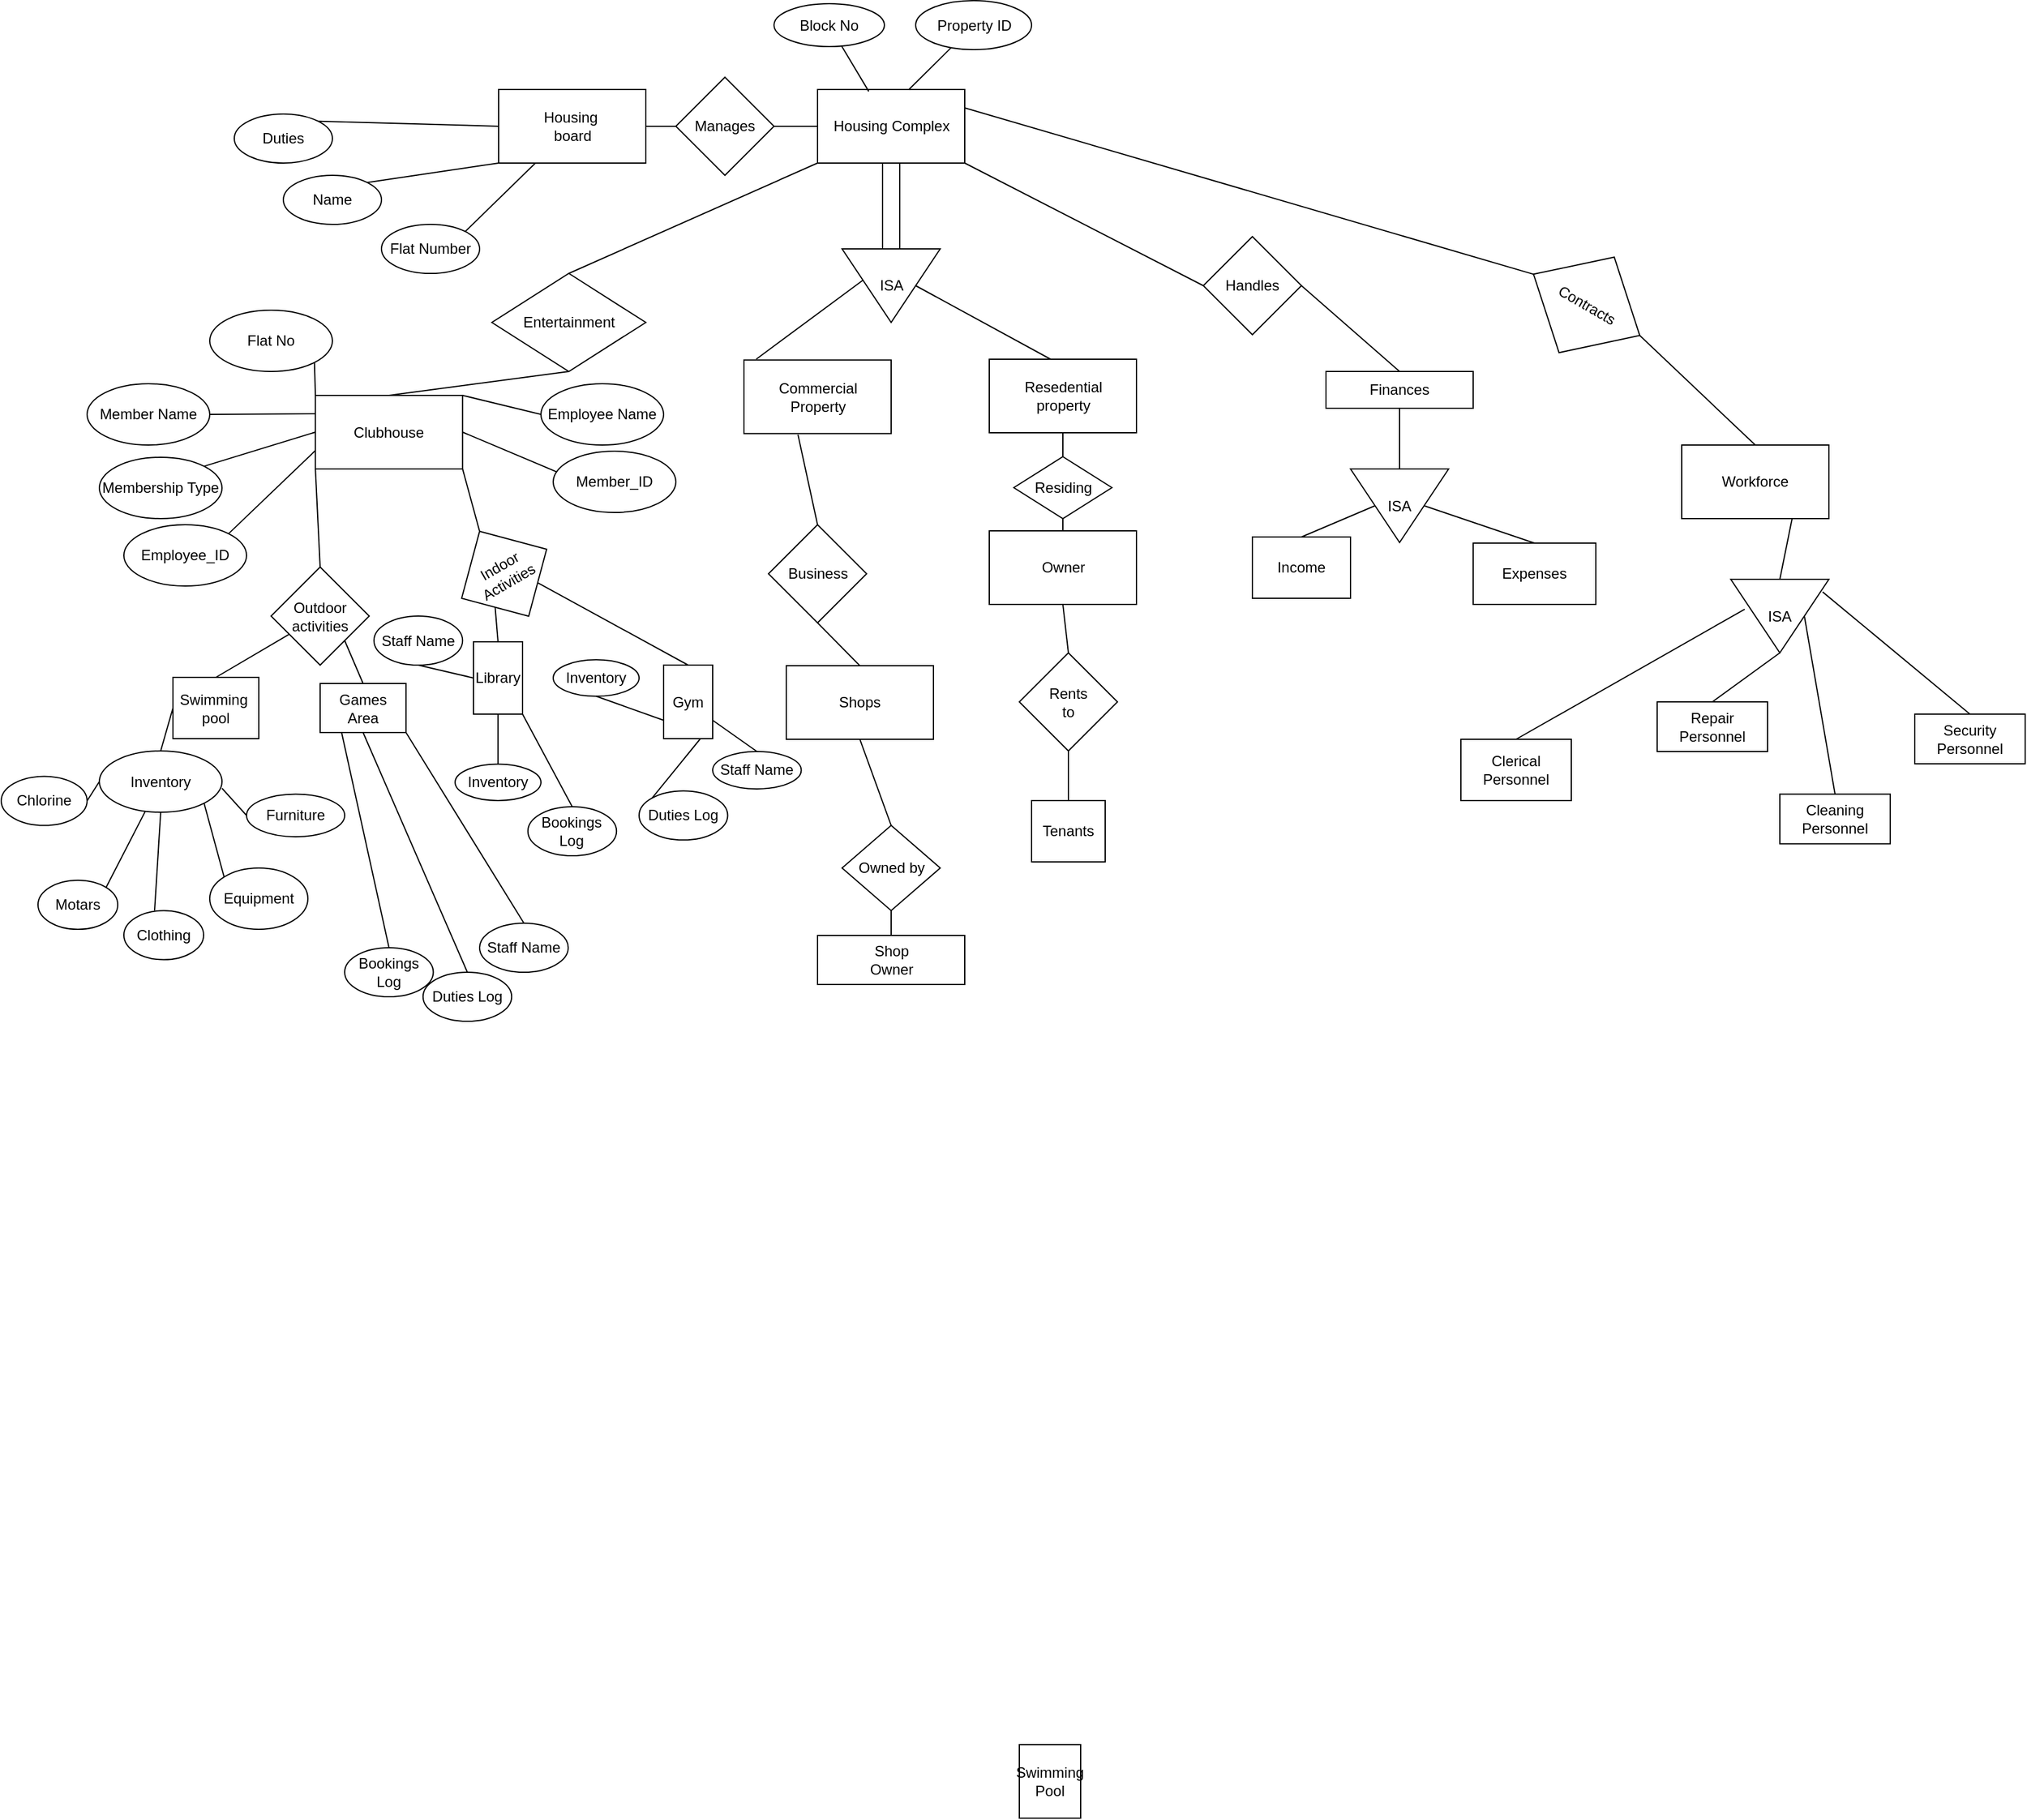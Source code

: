 <mxfile version="20.2.7" type="device"><diagram id="GrrqmvzbQlJo8eT6-Izo" name="Page-1"><mxGraphModel dx="1871" dy="3829" grid="1" gridSize="10" guides="1" tooltips="1" connect="1" arrows="1" fold="1" page="1" pageScale="1" pageWidth="850" pageHeight="1100" math="0" shadow="0"><root><mxCell id="0"/><mxCell id="1" parent="0"/><mxCell id="PuVZcGKVGXw3MjjZx_EF-1" value="Housing&amp;nbsp;&lt;br&gt;board" style="rounded=0;whiteSpace=wrap;html=1;" parent="1" vertex="1"><mxGeometry x="-424.5" y="-2340" width="120" height="60" as="geometry"/></mxCell><mxCell id="PuVZcGKVGXw3MjjZx_EF-11" value="Resedential&lt;br&gt;complex" style="rounded=0;whiteSpace=wrap;html=1;" parent="1" vertex="1"><mxGeometry x="-164.5" y="-2340" width="120" height="60" as="geometry"/></mxCell><mxCell id="PuVZcGKVGXw3MjjZx_EF-12" value="" style="shape=link;html=1;rounded=0;width=14;" parent="1" source="PuVZcGKVGXw3MjjZx_EF-11" edge="1"><mxGeometry width="100" relative="1" as="geometry"><mxPoint x="-154.5" y="-2250" as="sourcePoint"/><mxPoint x="-104.5" y="-2210" as="targetPoint"/><Array as="points"><mxPoint x="-104.5" y="-2250"/></Array></mxGeometry></mxCell><mxCell id="PuVZcGKVGXw3MjjZx_EF-16" value="" style="endArrow=none;html=1;rounded=0;" parent="1" edge="1"><mxGeometry width="50" height="50" relative="1" as="geometry"><mxPoint x="-214.5" y="-2120" as="sourcePoint"/><mxPoint x="-120" y="-2190" as="targetPoint"/></mxGeometry></mxCell><mxCell id="PuVZcGKVGXw3MjjZx_EF-17" value="" style="endArrow=none;html=1;rounded=0;entryX=0.5;entryY=0;entryDx=0;entryDy=0;" parent="1" target="bOsGLk8aY9KT2irfyi9h-83" edge="1"><mxGeometry width="50" height="50" relative="1" as="geometry"><mxPoint x="25.5" y="-2120" as="sourcePoint"/><mxPoint x="-79.5" y="-2180" as="targetPoint"/></mxGeometry></mxCell><mxCell id="PuVZcGKVGXw3MjjZx_EF-18" value="Commercial&lt;br&gt;Property" style="rounded=0;whiteSpace=wrap;html=1;" parent="1" vertex="1"><mxGeometry x="-224.5" y="-2119.33" width="120" height="60" as="geometry"/></mxCell><mxCell id="PuVZcGKVGXw3MjjZx_EF-19" value="Resedential&lt;br&gt;property" style="rounded=0;whiteSpace=wrap;html=1;" parent="1" vertex="1"><mxGeometry x="-24.5" y="-2120" width="120" height="60" as="geometry"/></mxCell><mxCell id="FrL_WrzNwJf5T7NDguSS-8" value="Housing Complex" style="rounded=0;whiteSpace=wrap;html=1;" parent="1" vertex="1"><mxGeometry x="-164.5" y="-2340" width="120" height="60" as="geometry"/></mxCell><mxCell id="FrL_WrzNwJf5T7NDguSS-9" value="" style="shape=link;html=1;rounded=0;width=14;" parent="1" source="FrL_WrzNwJf5T7NDguSS-8" target="bOsGLk8aY9KT2irfyi9h-83" edge="1"><mxGeometry width="100" relative="1" as="geometry"><mxPoint x="-154.5" y="-2250" as="sourcePoint"/><mxPoint x="-104.5" y="-2210" as="targetPoint"/><Array as="points"><mxPoint x="-104.5" y="-2250"/></Array></mxGeometry></mxCell><mxCell id="FrL_WrzNwJf5T7NDguSS-14" value="" style="endArrow=none;html=1;rounded=0;entryX=0;entryY=1;entryDx=0;entryDy=0;exitX=0.5;exitY=0;exitDx=0;exitDy=0;" parent="1" edge="1" target="FrL_WrzNwJf5T7NDguSS-8" source="FrL_WrzNwJf5T7NDguSS-17"><mxGeometry width="50" height="50" relative="1" as="geometry"><mxPoint x="-324.5" y="-2040.5" as="sourcePoint"/><mxPoint x="-274.5" y="-2060" as="targetPoint"/></mxGeometry></mxCell><mxCell id="FrL_WrzNwJf5T7NDguSS-15" value="" style="endArrow=none;html=1;rounded=0;exitX=0.5;exitY=0;exitDx=0;exitDy=0;entryX=0.367;entryY=1.015;entryDx=0;entryDy=0;entryPerimeter=0;" parent="1" edge="1" target="PuVZcGKVGXw3MjjZx_EF-18" source="FrL_WrzNwJf5T7NDguSS-18"><mxGeometry width="50" height="50" relative="1" as="geometry"><mxPoint x="-190" y="-2040" as="sourcePoint"/><mxPoint x="-154.5" y="-2060" as="targetPoint"/></mxGeometry></mxCell><mxCell id="FrL_WrzNwJf5T7NDguSS-17" value="Entertainment" style="rhombus;whiteSpace=wrap;html=1;" parent="1" vertex="1"><mxGeometry x="-430" y="-2190" width="125.5" height="80" as="geometry"/></mxCell><mxCell id="FrL_WrzNwJf5T7NDguSS-18" value="Business" style="rhombus;whiteSpace=wrap;html=1;" parent="1" vertex="1"><mxGeometry x="-204.5" y="-1985" width="80" height="80" as="geometry"/></mxCell><mxCell id="FrL_WrzNwJf5T7NDguSS-19" value="Clubhouse" style="whiteSpace=wrap;html=1;" parent="1" vertex="1"><mxGeometry x="-573.88" y="-2090.5" width="120" height="60" as="geometry"/></mxCell><mxCell id="FrL_WrzNwJf5T7NDguSS-20" value="Outdoor&lt;br&gt;activities" style="rhombus;whiteSpace=wrap;html=1;" parent="1" vertex="1"><mxGeometry x="-610" y="-1950.5" width="80" height="80" as="geometry"/></mxCell><mxCell id="FrL_WrzNwJf5T7NDguSS-21" value="Indoor&lt;br&gt;Activities" style="rhombus;whiteSpace=wrap;html=1;rotation=-30;" parent="1" vertex="1"><mxGeometry x="-460" y="-1985" width="80" height="80" as="geometry"/></mxCell><mxCell id="FrL_WrzNwJf5T7NDguSS-26" value="Shops" style="whiteSpace=wrap;html=1;" parent="1" vertex="1"><mxGeometry x="-190" y="-1870" width="120" height="60" as="geometry"/></mxCell><mxCell id="FrL_WrzNwJf5T7NDguSS-28" value="Manages" style="rhombus;whiteSpace=wrap;html=1;rounded=0;" parent="1" vertex="1"><mxGeometry x="-280" y="-2350" width="80" height="80" as="geometry"/></mxCell><mxCell id="FrL_WrzNwJf5T7NDguSS-31" value="" style="endArrow=none;html=1;rounded=0;entryX=0;entryY=1;entryDx=0;entryDy=0;exitX=0.5;exitY=0;exitDx=0;exitDy=0;" parent="1" target="FrL_WrzNwJf5T7NDguSS-19" edge="1" source="FrL_WrzNwJf5T7NDguSS-20"><mxGeometry width="50" height="50" relative="1" as="geometry"><mxPoint x="-414.5" y="-1850.5" as="sourcePoint"/><mxPoint x="-364.5" y="-1900.5" as="targetPoint"/></mxGeometry></mxCell><mxCell id="FrL_WrzNwJf5T7NDguSS-32" value="" style="endArrow=none;html=1;rounded=0;exitX=1;exitY=1;exitDx=0;exitDy=0;entryX=0.5;entryY=0;entryDx=0;entryDy=0;" parent="1" edge="1" target="FrL_WrzNwJf5T7NDguSS-21" source="FrL_WrzNwJf5T7NDguSS-19"><mxGeometry width="50" height="50" relative="1" as="geometry"><mxPoint x="-264.5" y="-1880.5" as="sourcePoint"/><mxPoint x="-244.5" y="-1860.5" as="targetPoint"/></mxGeometry></mxCell><mxCell id="FrL_WrzNwJf5T7NDguSS-33" value="" style="endArrow=none;html=1;rounded=0;entryX=0.5;entryY=1;entryDx=0;entryDy=0;exitX=0.5;exitY=0;exitDx=0;exitDy=0;" parent="1" target="FrL_WrzNwJf5T7NDguSS-17" edge="1" source="FrL_WrzNwJf5T7NDguSS-19"><mxGeometry width="50" height="50" relative="1" as="geometry"><mxPoint x="-324.5" y="-1940.5" as="sourcePoint"/><mxPoint x="-274.5" y="-1990.5" as="targetPoint"/></mxGeometry></mxCell><mxCell id="FrL_WrzNwJf5T7NDguSS-34" value="" style="endArrow=none;html=1;rounded=0;entryX=0.5;entryY=1;entryDx=0;entryDy=0;exitX=0.5;exitY=0;exitDx=0;exitDy=0;" parent="1" target="FrL_WrzNwJf5T7NDguSS-18" edge="1" source="FrL_WrzNwJf5T7NDguSS-26"><mxGeometry width="50" height="50" relative="1" as="geometry"><mxPoint x="-124.5" y="-1940.5" as="sourcePoint"/><mxPoint x="-74.5" y="-1960.5" as="targetPoint"/></mxGeometry></mxCell><mxCell id="FrL_WrzNwJf5T7NDguSS-35" value="Owned by" style="rhombus;whiteSpace=wrap;html=1;" parent="1" vertex="1"><mxGeometry x="-144.5" y="-1739.75" width="80" height="69.5" as="geometry"/></mxCell><mxCell id="FrL_WrzNwJf5T7NDguSS-37" value="Shop&lt;br&gt;Owner" style="whiteSpace=wrap;html=1;" parent="1" vertex="1"><mxGeometry x="-164.5" y="-1650" width="120" height="40" as="geometry"/></mxCell><mxCell id="FrL_WrzNwJf5T7NDguSS-40" value="" style="endArrow=none;html=1;rounded=0;exitX=1;exitY=0.5;exitDx=0;exitDy=0;entryX=0;entryY=0.5;entryDx=0;entryDy=0;" parent="1" source="PuVZcGKVGXw3MjjZx_EF-1" target="FrL_WrzNwJf5T7NDguSS-28" edge="1"><mxGeometry width="50" height="50" relative="1" as="geometry"><mxPoint x="-304.5" y="-2270" as="sourcePoint"/><mxPoint x="-254.5" y="-2320" as="targetPoint"/></mxGeometry></mxCell><mxCell id="FrL_WrzNwJf5T7NDguSS-41" value="" style="endArrow=none;html=1;rounded=0;entryX=0;entryY=0.5;entryDx=0;entryDy=0;exitX=1;exitY=0.5;exitDx=0;exitDy=0;" parent="1" target="FrL_WrzNwJf5T7NDguSS-8" edge="1" source="FrL_WrzNwJf5T7NDguSS-28"><mxGeometry width="50" height="50" relative="1" as="geometry"><mxPoint x="-184.5" y="-2310" as="sourcePoint"/><mxPoint x="-134.5" y="-2360" as="targetPoint"/></mxGeometry></mxCell><mxCell id="FrL_WrzNwJf5T7NDguSS-42" value="Swimming&lt;br&gt;Pool" style="whiteSpace=wrap;html=1;" parent="1" vertex="1"><mxGeometry y="-990" width="50" height="60" as="geometry"/></mxCell><mxCell id="FrL_WrzNwJf5T7NDguSS-45" value="Games&lt;br&gt;Area" style="whiteSpace=wrap;html=1;" parent="1" vertex="1"><mxGeometry x="-570" y="-1855.5" width="70" height="40" as="geometry"/></mxCell><mxCell id="FrL_WrzNwJf5T7NDguSS-48" value="" style="endArrow=none;html=1;rounded=0;entryX=0.5;entryY=0;entryDx=0;entryDy=0;exitX=1;exitY=1;exitDx=0;exitDy=0;" parent="1" edge="1" target="FrL_WrzNwJf5T7NDguSS-45" source="FrL_WrzNwJf5T7NDguSS-20"><mxGeometry width="50" height="50" relative="1" as="geometry"><mxPoint x="-364.5" y="-1820" as="sourcePoint"/><mxPoint x="-364.5" y="-1800" as="targetPoint"/></mxGeometry></mxCell><mxCell id="FrL_WrzNwJf5T7NDguSS-49" value="" style="endArrow=none;html=1;rounded=0;entryX=0;entryY=1;entryDx=0;entryDy=0;exitX=0.5;exitY=0;exitDx=0;exitDy=0;" parent="1" edge="1" target="FrL_WrzNwJf5T7NDguSS-21" source="FrL_WrzNwJf5T7NDguSS-53"><mxGeometry width="50" height="50" relative="1" as="geometry"><mxPoint x="-284.5" y="-1780" as="sourcePoint"/><mxPoint x="-284.5" y="-1820.5" as="targetPoint"/></mxGeometry></mxCell><mxCell id="FrL_WrzNwJf5T7NDguSS-52" value="" style="endArrow=none;html=1;rounded=0;exitX=0.5;exitY=0;exitDx=0;exitDy=0;entryX=1;entryY=1;entryDx=0;entryDy=0;" parent="1" edge="1" target="FrL_WrzNwJf5T7NDguSS-21" source="FrL_WrzNwJf5T7NDguSS-54"><mxGeometry width="50" height="50" relative="1" as="geometry"><mxPoint x="-204.5" y="-1780" as="sourcePoint"/><mxPoint x="-204.5" y="-1820.5" as="targetPoint"/></mxGeometry></mxCell><mxCell id="FrL_WrzNwJf5T7NDguSS-53" value="Library" style="rounded=0;whiteSpace=wrap;html=1;" parent="1" vertex="1"><mxGeometry x="-445" y="-1889.5" width="40" height="59" as="geometry"/></mxCell><mxCell id="FrL_WrzNwJf5T7NDguSS-54" value="Gym" style="rounded=0;whiteSpace=wrap;html=1;" parent="1" vertex="1"><mxGeometry x="-290" y="-1870.5" width="40" height="60" as="geometry"/></mxCell><mxCell id="FrL_WrzNwJf5T7NDguSS-57" value="" style="endArrow=none;html=1;rounded=0;" parent="1" target="FrL_WrzNwJf5T7NDguSS-59" edge="1"><mxGeometry width="50" height="50" relative="1" as="geometry"><mxPoint x="35.5" y="-2030" as="sourcePoint"/><mxPoint x="35.5" y="-2060" as="targetPoint"/></mxGeometry></mxCell><mxCell id="FrL_WrzNwJf5T7NDguSS-58" value="Owner" style="rounded=0;whiteSpace=wrap;html=1;" parent="1" vertex="1"><mxGeometry x="-24.5" y="-1980" width="120" height="60" as="geometry"/></mxCell><mxCell id="FrL_WrzNwJf5T7NDguSS-59" value="Residing" style="rhombus;whiteSpace=wrap;html=1;" parent="1" vertex="1"><mxGeometry x="-4.5" y="-2040.5" width="80" height="50.5" as="geometry"/></mxCell><mxCell id="FrL_WrzNwJf5T7NDguSS-60" value="" style="endArrow=none;html=1;rounded=0;exitX=0.5;exitY=0;exitDx=0;exitDy=0;" parent="1" source="FrL_WrzNwJf5T7NDguSS-59" edge="1"><mxGeometry width="50" height="50" relative="1" as="geometry"><mxPoint x="-14.5" y="-2010" as="sourcePoint"/><mxPoint x="35.5" y="-2060" as="targetPoint"/></mxGeometry></mxCell><mxCell id="FrL_WrzNwJf5T7NDguSS-61" value="" style="endArrow=none;html=1;rounded=0;exitX=0.5;exitY=0;exitDx=0;exitDy=0;" parent="1" source="FrL_WrzNwJf5T7NDguSS-58" edge="1"><mxGeometry width="50" height="50" relative="1" as="geometry"><mxPoint x="-14.5" y="-1940" as="sourcePoint"/><mxPoint x="35.5" y="-1990" as="targetPoint"/></mxGeometry></mxCell><mxCell id="FrL_WrzNwJf5T7NDguSS-62" value="" style="endArrow=none;html=1;rounded=0;entryX=0.5;entryY=0;entryDx=0;entryDy=0;exitX=0.5;exitY=1;exitDx=0;exitDy=0;" parent="1" edge="1" target="FrL_WrzNwJf5T7NDguSS-63" source="FrL_WrzNwJf5T7NDguSS-58"><mxGeometry width="50" height="50" relative="1" as="geometry"><mxPoint x="95.5" y="-1950" as="sourcePoint"/><mxPoint x="135.5" y="-1950" as="targetPoint"/></mxGeometry></mxCell><mxCell id="FrL_WrzNwJf5T7NDguSS-63" value="Rents&lt;br&gt;to" style="rhombus;whiteSpace=wrap;html=1;" parent="1" vertex="1"><mxGeometry y="-1880.5" width="80" height="80" as="geometry"/></mxCell><mxCell id="FrL_WrzNwJf5T7NDguSS-64" value="" style="endArrow=none;html=1;rounded=0;exitX=0.5;exitY=1;exitDx=0;exitDy=0;entryX=0.5;entryY=0;entryDx=0;entryDy=0;" parent="1" edge="1" target="FrL_WrzNwJf5T7NDguSS-65" source="FrL_WrzNwJf5T7NDguSS-63"><mxGeometry width="50" height="50" relative="1" as="geometry"><mxPoint x="215.5" y="-1950" as="sourcePoint"/><mxPoint x="215.5" y="-1910" as="targetPoint"/></mxGeometry></mxCell><mxCell id="FrL_WrzNwJf5T7NDguSS-65" value="Tenants" style="rounded=0;whiteSpace=wrap;html=1;" parent="1" vertex="1"><mxGeometry x="10" y="-1760" width="60" height="50" as="geometry"/></mxCell><mxCell id="FrL_WrzNwJf5T7NDguSS-67" value="Swimming&amp;nbsp;&lt;br&gt;pool" style="rounded=0;whiteSpace=wrap;html=1;rotation=0;" parent="1" vertex="1"><mxGeometry x="-690" y="-1860.5" width="70" height="50" as="geometry"/></mxCell><mxCell id="FrL_WrzNwJf5T7NDguSS-71" value="" style="endArrow=none;html=1;rounded=0;exitX=1;exitY=1;exitDx=0;exitDy=0;entryX=0;entryY=0.5;entryDx=0;entryDy=0;" parent="1" source="FrL_WrzNwJf5T7NDguSS-8" target="FrL_WrzNwJf5T7NDguSS-72" edge="1"><mxGeometry width="50" height="50" relative="1" as="geometry"><mxPoint x="-124.5" y="-2070" as="sourcePoint"/><mxPoint x="35.5" y="-2310" as="targetPoint"/></mxGeometry></mxCell><mxCell id="FrL_WrzNwJf5T7NDguSS-72" value="Handles" style="rhombus;whiteSpace=wrap;html=1;" parent="1" vertex="1"><mxGeometry x="150" y="-2220" width="80" height="80" as="geometry"/></mxCell><mxCell id="FrL_WrzNwJf5T7NDguSS-73" value="" style="endArrow=none;html=1;rounded=0;entryX=1;entryY=0.5;entryDx=0;entryDy=0;exitX=0.5;exitY=0;exitDx=0;exitDy=0;" parent="1" edge="1" target="FrL_WrzNwJf5T7NDguSS-72" source="FrL_WrzNwJf5T7NDguSS-74"><mxGeometry width="50" height="50" relative="1" as="geometry"><mxPoint x="365.5" y="-2230" as="sourcePoint"/><mxPoint x="365.5" y="-2270" as="targetPoint"/></mxGeometry></mxCell><mxCell id="FrL_WrzNwJf5T7NDguSS-74" value="Finances" style="rounded=0;whiteSpace=wrap;html=1;" parent="1" vertex="1"><mxGeometry x="250" y="-2110" width="120" height="30" as="geometry"/></mxCell><mxCell id="FrL_WrzNwJf5T7NDguSS-76" value="" style="endArrow=none;html=1;rounded=0;exitX=0.5;exitY=1;exitDx=0;exitDy=0;entryX=0;entryY=0.5;entryDx=0;entryDy=0;" parent="1" source="FrL_WrzNwJf5T7NDguSS-74" edge="1" target="FrL_WrzNwJf5T7NDguSS-77"><mxGeometry width="50" height="50" relative="1" as="geometry"><mxPoint x="-124.5" y="-2070" as="sourcePoint"/><mxPoint x="365.5" y="-2170" as="targetPoint"/></mxGeometry></mxCell><mxCell id="FrL_WrzNwJf5T7NDguSS-77" value="ISA" style="triangle;whiteSpace=wrap;html=1;direction=south;" parent="1" vertex="1"><mxGeometry x="270" y="-2030.5" width="80" height="60" as="geometry"/></mxCell><mxCell id="FrL_WrzNwJf5T7NDguSS-78" value="" style="endArrow=none;html=1;rounded=0;entryX=0.5;entryY=1;entryDx=0;entryDy=0;exitX=0.5;exitY=0;exitDx=0;exitDy=0;" parent="1" target="FrL_WrzNwJf5T7NDguSS-77" edge="1" source="bOsGLk8aY9KT2irfyi9h-8"><mxGeometry width="50" height="50" relative="1" as="geometry"><mxPoint x="170" y="-1940" as="sourcePoint"/><mxPoint x="-74.5" y="-2290" as="targetPoint"/></mxGeometry></mxCell><mxCell id="FrL_WrzNwJf5T7NDguSS-80" value="" style="endArrow=none;html=1;rounded=0;entryX=0.5;entryY=0;entryDx=0;entryDy=0;exitX=0.5;exitY=0;exitDx=0;exitDy=0;" parent="1" edge="1" target="FrL_WrzNwJf5T7NDguSS-77" source="bOsGLk8aY9KT2irfyi9h-10"><mxGeometry width="50" height="50" relative="1" as="geometry"><mxPoint x="390" y="-1960" as="sourcePoint"/><mxPoint x="400" y="-2140" as="targetPoint"/></mxGeometry></mxCell><mxCell id="bOsGLk8aY9KT2irfyi9h-2" value="" style="endArrow=none;html=1;rounded=0;exitX=0.5;exitY=0;exitDx=0;exitDy=0;" edge="1" parent="1" source="FrL_WrzNwJf5T7NDguSS-67" target="FrL_WrzNwJf5T7NDguSS-20"><mxGeometry width="50" height="50" relative="1" as="geometry"><mxPoint x="-270" y="-1890" as="sourcePoint"/><mxPoint x="-430" y="-1890" as="targetPoint"/></mxGeometry></mxCell><mxCell id="bOsGLk8aY9KT2irfyi9h-4" value="" style="endArrow=none;html=1;rounded=0;entryX=0.5;entryY=1;entryDx=0;entryDy=0;exitX=0.5;exitY=0;exitDx=0;exitDy=0;" edge="1" parent="1" source="FrL_WrzNwJf5T7NDguSS-37" target="FrL_WrzNwJf5T7NDguSS-35"><mxGeometry width="50" height="50" relative="1" as="geometry"><mxPoint x="-270" y="-1880" as="sourcePoint"/><mxPoint x="-220" y="-1930" as="targetPoint"/></mxGeometry></mxCell><mxCell id="bOsGLk8aY9KT2irfyi9h-8" value="Income" style="rounded=0;whiteSpace=wrap;html=1;" vertex="1" parent="1"><mxGeometry x="190" y="-1975" width="80" height="50" as="geometry"/></mxCell><mxCell id="bOsGLk8aY9KT2irfyi9h-10" value="Expenses" style="rounded=0;whiteSpace=wrap;html=1;" vertex="1" parent="1"><mxGeometry x="370" y="-1970" width="100" height="50" as="geometry"/></mxCell><mxCell id="bOsGLk8aY9KT2irfyi9h-11" value="Contracts" style="rhombus;whiteSpace=wrap;html=1;rotation=30;" vertex="1" parent="1"><mxGeometry x="412.5" y="-2209.33" width="100" height="90" as="geometry"/></mxCell><mxCell id="bOsGLk8aY9KT2irfyi9h-12" value="" style="endArrow=none;html=1;rounded=0;exitX=1;exitY=0.25;exitDx=0;exitDy=0;entryX=0;entryY=0.5;entryDx=0;entryDy=0;" edge="1" parent="1" source="FrL_WrzNwJf5T7NDguSS-8" target="bOsGLk8aY9KT2irfyi9h-11"><mxGeometry width="50" height="50" relative="1" as="geometry"><mxPoint x="240" y="-2110" as="sourcePoint"/><mxPoint x="290" y="-2160" as="targetPoint"/></mxGeometry></mxCell><mxCell id="bOsGLk8aY9KT2irfyi9h-13" value="Workforce" style="rounded=0;whiteSpace=wrap;html=1;" vertex="1" parent="1"><mxGeometry x="540" y="-2050" width="120" height="60" as="geometry"/></mxCell><mxCell id="bOsGLk8aY9KT2irfyi9h-14" value="" style="endArrow=none;html=1;rounded=0;entryX=1;entryY=0.5;entryDx=0;entryDy=0;exitX=0.5;exitY=0;exitDx=0;exitDy=0;" edge="1" parent="1" source="bOsGLk8aY9KT2irfyi9h-13" target="bOsGLk8aY9KT2irfyi9h-11"><mxGeometry width="50" height="50" relative="1" as="geometry"><mxPoint x="400" y="-1980" as="sourcePoint"/><mxPoint x="450" y="-2030" as="targetPoint"/></mxGeometry></mxCell><mxCell id="bOsGLk8aY9KT2irfyi9h-18" value="" style="endArrow=none;html=1;rounded=0;entryX=0.75;entryY=1;entryDx=0;entryDy=0;exitX=0;exitY=0.5;exitDx=0;exitDy=0;" edge="1" parent="1" source="bOsGLk8aY9KT2irfyi9h-23" target="bOsGLk8aY9KT2irfyi9h-13"><mxGeometry width="50" height="50" relative="1" as="geometry"><mxPoint x="634.75" y="-1945.5" as="sourcePoint"/><mxPoint x="690" y="-1970.5" as="targetPoint"/></mxGeometry></mxCell><mxCell id="bOsGLk8aY9KT2irfyi9h-19" value="Clerical Personnel" style="rounded=0;whiteSpace=wrap;html=1;" vertex="1" parent="1"><mxGeometry x="360" y="-1810" width="90" height="50" as="geometry"/></mxCell><mxCell id="bOsGLk8aY9KT2irfyi9h-20" value="" style="endArrow=none;html=1;rounded=0;entryX=0.407;entryY=0.858;entryDx=0;entryDy=0;exitX=0.5;exitY=0;exitDx=0;exitDy=0;entryPerimeter=0;" edge="1" parent="1" source="bOsGLk8aY9KT2irfyi9h-19" target="bOsGLk8aY9KT2irfyi9h-23"><mxGeometry width="50" height="50" relative="1" as="geometry"><mxPoint x="400" y="-1760" as="sourcePoint"/><mxPoint x="550" y="-1860.5" as="targetPoint"/></mxGeometry></mxCell><mxCell id="bOsGLk8aY9KT2irfyi9h-21" value="Repair Personnel" style="rounded=0;whiteSpace=wrap;html=1;" vertex="1" parent="1"><mxGeometry x="520" y="-1840.5" width="90" height="40.5" as="geometry"/></mxCell><mxCell id="bOsGLk8aY9KT2irfyi9h-23" value="ISA" style="triangle;whiteSpace=wrap;html=1;direction=south;" vertex="1" parent="1"><mxGeometry x="580" y="-1940.5" width="80" height="60" as="geometry"/></mxCell><mxCell id="bOsGLk8aY9KT2irfyi9h-24" value="" style="endArrow=none;html=1;rounded=0;exitX=0.5;exitY=0;exitDx=0;exitDy=0;entryX=1;entryY=0.5;entryDx=0;entryDy=0;" edge="1" parent="1" source="bOsGLk8aY9KT2irfyi9h-21" target="bOsGLk8aY9KT2irfyi9h-23"><mxGeometry width="50" height="50" relative="1" as="geometry"><mxPoint x="400" y="-1780" as="sourcePoint"/><mxPoint x="450" y="-1830" as="targetPoint"/></mxGeometry></mxCell><mxCell id="bOsGLk8aY9KT2irfyi9h-25" value="Cleaning Personnel" style="rounded=0;whiteSpace=wrap;html=1;" vertex="1" parent="1"><mxGeometry x="620" y="-1765.25" width="90" height="40.5" as="geometry"/></mxCell><mxCell id="bOsGLk8aY9KT2irfyi9h-26" value="" style="endArrow=none;html=1;rounded=0;exitX=0.5;exitY=0;exitDx=0;exitDy=0;entryX=0.5;entryY=0;entryDx=0;entryDy=0;" edge="1" source="bOsGLk8aY9KT2irfyi9h-25" parent="1" target="bOsGLk8aY9KT2irfyi9h-23"><mxGeometry width="50" height="50" relative="1" as="geometry"><mxPoint x="510" y="-1730" as="sourcePoint"/><mxPoint x="730" y="-1830.5" as="targetPoint"/></mxGeometry></mxCell><mxCell id="bOsGLk8aY9KT2irfyi9h-27" value="" style="endArrow=none;html=1;rounded=0;entryX=0.172;entryY=0.064;entryDx=0;entryDy=0;entryPerimeter=0;exitX=0.5;exitY=0;exitDx=0;exitDy=0;" edge="1" parent="1" source="bOsGLk8aY9KT2irfyi9h-28" target="bOsGLk8aY9KT2irfyi9h-23"><mxGeometry width="50" height="50" relative="1" as="geometry"><mxPoint x="740" y="-1830" as="sourcePoint"/><mxPoint x="450" y="-1830" as="targetPoint"/></mxGeometry></mxCell><mxCell id="bOsGLk8aY9KT2irfyi9h-28" value="Security Personnel" style="rounded=0;whiteSpace=wrap;html=1;" vertex="1" parent="1"><mxGeometry x="730" y="-1830.5" width="90" height="40.5" as="geometry"/></mxCell><mxCell id="bOsGLk8aY9KT2irfyi9h-29" value="Property ID" style="ellipse;whiteSpace=wrap;html=1;" vertex="1" parent="1"><mxGeometry x="-84.5" y="-2412.5" width="94.5" height="40" as="geometry"/></mxCell><mxCell id="bOsGLk8aY9KT2irfyi9h-30" value="Block No" style="ellipse;whiteSpace=wrap;html=1;" vertex="1" parent="1"><mxGeometry x="-200" y="-2410" width="90" height="35" as="geometry"/></mxCell><mxCell id="bOsGLk8aY9KT2irfyi9h-32" value="Member_ID" style="ellipse;whiteSpace=wrap;html=1;" vertex="1" parent="1"><mxGeometry x="-380" y="-2045" width="100" height="50" as="geometry"/></mxCell><mxCell id="bOsGLk8aY9KT2irfyi9h-33" value="Name" style="ellipse;whiteSpace=wrap;html=1;" vertex="1" parent="1"><mxGeometry x="-600" y="-2270" width="80" height="40" as="geometry"/></mxCell><mxCell id="bOsGLk8aY9KT2irfyi9h-37" value="" style="endArrow=none;html=1;rounded=0;exitX=0.348;exitY=0.026;exitDx=0;exitDy=0;exitPerimeter=0;" edge="1" parent="1" source="FrL_WrzNwJf5T7NDguSS-8" target="bOsGLk8aY9KT2irfyi9h-30"><mxGeometry width="50" height="50" relative="1" as="geometry"><mxPoint x="-126.69" y="-2394.291" as="sourcePoint"/><mxPoint x="-140" y="-2290" as="targetPoint"/></mxGeometry></mxCell><mxCell id="bOsGLk8aY9KT2irfyi9h-39" value="" style="endArrow=none;html=1;rounded=0;" edge="1" parent="1" target="bOsGLk8aY9KT2irfyi9h-29"><mxGeometry width="50" height="50" relative="1" as="geometry"><mxPoint x="-90" y="-2340" as="sourcePoint"/><mxPoint x="-140" y="-2290" as="targetPoint"/></mxGeometry></mxCell><mxCell id="bOsGLk8aY9KT2irfyi9h-40" value="" style="endArrow=none;html=1;rounded=0;exitX=1;exitY=0;exitDx=0;exitDy=0;entryX=0;entryY=1;entryDx=0;entryDy=0;" edge="1" parent="1" source="bOsGLk8aY9KT2irfyi9h-33" target="PuVZcGKVGXw3MjjZx_EF-1"><mxGeometry width="50" height="50" relative="1" as="geometry"><mxPoint x="-420" y="-2250" as="sourcePoint"/><mxPoint x="-370" y="-2300" as="targetPoint"/></mxGeometry></mxCell><mxCell id="bOsGLk8aY9KT2irfyi9h-41" value="" style="endArrow=none;html=1;rounded=0;exitX=1;exitY=0;exitDx=0;exitDy=0;entryX=0.25;entryY=1;entryDx=0;entryDy=0;" edge="1" source="bOsGLk8aY9KT2irfyi9h-42" parent="1" target="PuVZcGKVGXw3MjjZx_EF-1"><mxGeometry width="50" height="50" relative="1" as="geometry"><mxPoint x="-410" y="-2240" as="sourcePoint"/><mxPoint x="-384.5" y="-2270" as="targetPoint"/></mxGeometry></mxCell><mxCell id="bOsGLk8aY9KT2irfyi9h-42" value="Flat Number" style="ellipse;whiteSpace=wrap;html=1;" vertex="1" parent="1"><mxGeometry x="-520" y="-2230" width="80" height="40" as="geometry"/></mxCell><mxCell id="bOsGLk8aY9KT2irfyi9h-43" value="" style="endArrow=none;html=1;rounded=0;exitX=1;exitY=0;exitDx=0;exitDy=0;entryX=0;entryY=0.5;entryDx=0;entryDy=0;" edge="1" source="bOsGLk8aY9KT2irfyi9h-44" parent="1" target="PuVZcGKVGXw3MjjZx_EF-1"><mxGeometry width="50" height="50" relative="1" as="geometry"><mxPoint x="-482.75" y="-2310" as="sourcePoint"/><mxPoint x="-430" y="-2320" as="targetPoint"/></mxGeometry></mxCell><mxCell id="bOsGLk8aY9KT2irfyi9h-44" value="Duties" style="ellipse;whiteSpace=wrap;html=1;" vertex="1" parent="1"><mxGeometry x="-640" y="-2320" width="80" height="40" as="geometry"/></mxCell><mxCell id="bOsGLk8aY9KT2irfyi9h-45" value="Flat No" style="ellipse;whiteSpace=wrap;html=1;" vertex="1" parent="1"><mxGeometry x="-660" y="-2160" width="100" height="50" as="geometry"/></mxCell><mxCell id="bOsGLk8aY9KT2irfyi9h-46" value="Employee Name" style="ellipse;whiteSpace=wrap;html=1;" vertex="1" parent="1"><mxGeometry x="-390" y="-2100" width="100" height="50" as="geometry"/></mxCell><mxCell id="bOsGLk8aY9KT2irfyi9h-47" value="Member Name" style="ellipse;whiteSpace=wrap;html=1;" vertex="1" parent="1"><mxGeometry x="-760" y="-2100" width="100" height="50" as="geometry"/></mxCell><mxCell id="bOsGLk8aY9KT2irfyi9h-48" value="Membership Type" style="ellipse;whiteSpace=wrap;html=1;" vertex="1" parent="1"><mxGeometry x="-750" y="-2040" width="100" height="50" as="geometry"/></mxCell><mxCell id="bOsGLk8aY9KT2irfyi9h-49" value="Employee_ID" style="ellipse;whiteSpace=wrap;html=1;" vertex="1" parent="1"><mxGeometry x="-730" y="-1985" width="100" height="50" as="geometry"/></mxCell><mxCell id="bOsGLk8aY9KT2irfyi9h-50" value="" style="endArrow=none;html=1;rounded=0;entryX=0;entryY=0.5;entryDx=0;entryDy=0;exitX=1;exitY=0;exitDx=0;exitDy=0;" edge="1" parent="1" source="bOsGLk8aY9KT2irfyi9h-48" target="FrL_WrzNwJf5T7NDguSS-19"><mxGeometry width="50" height="50" relative="1" as="geometry"><mxPoint x="-700" y="-2030" as="sourcePoint"/><mxPoint x="-650" y="-2080" as="targetPoint"/></mxGeometry></mxCell><mxCell id="bOsGLk8aY9KT2irfyi9h-51" value="" style="endArrow=none;html=1;rounded=0;entryX=0;entryY=0.25;entryDx=0;entryDy=0;exitX=1;exitY=0.5;exitDx=0;exitDy=0;" edge="1" parent="1" source="bOsGLk8aY9KT2irfyi9h-47" target="FrL_WrzNwJf5T7NDguSS-19"><mxGeometry width="50" height="50" relative="1" as="geometry"><mxPoint x="-654.645" y="-2022.678" as="sourcePoint"/><mxPoint x="-500" y="-2040" as="targetPoint"/></mxGeometry></mxCell><mxCell id="bOsGLk8aY9KT2irfyi9h-52" value="" style="endArrow=none;html=1;rounded=0;entryX=0;entryY=0.75;entryDx=0;entryDy=0;exitX=1;exitY=0;exitDx=0;exitDy=0;" edge="1" parent="1" source="bOsGLk8aY9KT2irfyi9h-49" target="FrL_WrzNwJf5T7NDguSS-19"><mxGeometry width="50" height="50" relative="1" as="geometry"><mxPoint x="-644.645" y="-2012.678" as="sourcePoint"/><mxPoint x="-490" y="-2030.0" as="targetPoint"/></mxGeometry></mxCell><mxCell id="bOsGLk8aY9KT2irfyi9h-53" value="" style="endArrow=none;html=1;rounded=0;entryX=0;entryY=0;entryDx=0;entryDy=0;exitX=1;exitY=1;exitDx=0;exitDy=0;" edge="1" parent="1" source="bOsGLk8aY9KT2irfyi9h-45" target="FrL_WrzNwJf5T7NDguSS-19"><mxGeometry width="50" height="50" relative="1" as="geometry"><mxPoint x="-634.645" y="-2002.678" as="sourcePoint"/><mxPoint x="-480" y="-2020" as="targetPoint"/></mxGeometry></mxCell><mxCell id="bOsGLk8aY9KT2irfyi9h-55" value="" style="endArrow=none;html=1;rounded=0;entryX=0;entryY=0.5;entryDx=0;entryDy=0;exitX=1;exitY=0;exitDx=0;exitDy=0;" edge="1" parent="1" source="FrL_WrzNwJf5T7NDguSS-19" target="bOsGLk8aY9KT2irfyi9h-46"><mxGeometry width="50" height="50" relative="1" as="geometry"><mxPoint x="-560" y="-2020" as="sourcePoint"/><mxPoint x="-510" y="-2070" as="targetPoint"/></mxGeometry></mxCell><mxCell id="bOsGLk8aY9KT2irfyi9h-56" value="" style="endArrow=none;html=1;rounded=0;entryX=0.029;entryY=0.338;entryDx=0;entryDy=0;entryPerimeter=0;exitX=1;exitY=0.5;exitDx=0;exitDy=0;" edge="1" parent="1" source="FrL_WrzNwJf5T7NDguSS-19" target="bOsGLk8aY9KT2irfyi9h-32"><mxGeometry width="50" height="50" relative="1" as="geometry"><mxPoint x="-560" y="-2020" as="sourcePoint"/><mxPoint x="-510" y="-2070" as="targetPoint"/></mxGeometry></mxCell><mxCell id="bOsGLk8aY9KT2irfyi9h-57" value="Equipment" style="ellipse;whiteSpace=wrap;html=1;" vertex="1" parent="1"><mxGeometry x="-660" y="-1705" width="80" height="50" as="geometry"/></mxCell><mxCell id="bOsGLk8aY9KT2irfyi9h-58" value="" style="endArrow=none;html=1;rounded=0;entryX=0.5;entryY=1;entryDx=0;entryDy=0;exitX=0.385;exitY=0;exitDx=0;exitDy=0;exitPerimeter=0;" edge="1" parent="1" source="bOsGLk8aY9KT2irfyi9h-64" target="bOsGLk8aY9KT2irfyi9h-59"><mxGeometry width="50" height="50" relative="1" as="geometry"><mxPoint x="-714.645" y="-1891.838" as="sourcePoint"/><mxPoint x="-560" y="-1909.16" as="targetPoint"/></mxGeometry></mxCell><mxCell id="bOsGLk8aY9KT2irfyi9h-59" value="Inventory" style="ellipse;whiteSpace=wrap;html=1;" vertex="1" parent="1"><mxGeometry x="-750" y="-1800.5" width="100" height="50" as="geometry"/></mxCell><mxCell id="bOsGLk8aY9KT2irfyi9h-60" value="" style="endArrow=none;html=1;rounded=0;entryX=0;entryY=0.5;entryDx=0;entryDy=0;exitX=0.5;exitY=0;exitDx=0;exitDy=0;" edge="1" parent="1" source="bOsGLk8aY9KT2irfyi9h-59" target="FrL_WrzNwJf5T7NDguSS-67"><mxGeometry width="50" height="50" relative="1" as="geometry"><mxPoint x="-734.645" y="-1747.928" as="sourcePoint"/><mxPoint x="-580" y="-1765.25" as="targetPoint"/></mxGeometry></mxCell><mxCell id="bOsGLk8aY9KT2irfyi9h-61" value="" style="endArrow=none;html=1;rounded=0;entryX=1;entryY=1;entryDx=0;entryDy=0;exitX=0;exitY=0;exitDx=0;exitDy=0;" edge="1" parent="1" source="bOsGLk8aY9KT2irfyi9h-57" target="bOsGLk8aY9KT2irfyi9h-59"><mxGeometry width="50" height="50" relative="1" as="geometry"><mxPoint x="-580" y="-1760" as="sourcePoint"/><mxPoint x="-490" y="-1770" as="targetPoint"/></mxGeometry></mxCell><mxCell id="bOsGLk8aY9KT2irfyi9h-62" value="Motars" style="ellipse;whiteSpace=wrap;html=1;" vertex="1" parent="1"><mxGeometry x="-800" y="-1695" width="65" height="40" as="geometry"/></mxCell><mxCell id="bOsGLk8aY9KT2irfyi9h-63" value="Chlorine" style="ellipse;whiteSpace=wrap;html=1;" vertex="1" parent="1"><mxGeometry x="-830" y="-1779.75" width="70" height="40" as="geometry"/></mxCell><mxCell id="bOsGLk8aY9KT2irfyi9h-64" value="Clothing" style="ellipse;whiteSpace=wrap;html=1;" vertex="1" parent="1"><mxGeometry x="-730" y="-1670.25" width="65" height="40" as="geometry"/></mxCell><mxCell id="bOsGLk8aY9KT2irfyi9h-65" value="" style="endArrow=none;html=1;rounded=0;exitX=1;exitY=0.5;exitDx=0;exitDy=0;entryX=0;entryY=0.5;entryDx=0;entryDy=0;" edge="1" parent="1" source="bOsGLk8aY9KT2irfyi9h-63" target="bOsGLk8aY9KT2irfyi9h-59"><mxGeometry width="50" height="50" relative="1" as="geometry"><mxPoint x="-540" y="-1720" as="sourcePoint"/><mxPoint x="-490" y="-1770" as="targetPoint"/></mxGeometry></mxCell><mxCell id="bOsGLk8aY9KT2irfyi9h-66" value="" style="endArrow=none;html=1;rounded=0;exitX=1;exitY=0;exitDx=0;exitDy=0;" edge="1" parent="1" source="bOsGLk8aY9KT2irfyi9h-62" target="bOsGLk8aY9KT2irfyi9h-59"><mxGeometry width="50" height="50" relative="1" as="geometry"><mxPoint x="-757.5" y="-1640" as="sourcePoint"/><mxPoint x="-720" y="-1700" as="targetPoint"/></mxGeometry></mxCell><mxCell id="bOsGLk8aY9KT2irfyi9h-67" value="Furniture" style="ellipse;whiteSpace=wrap;html=1;" vertex="1" parent="1"><mxGeometry x="-630" y="-1765.25" width="80" height="34.75" as="geometry"/></mxCell><mxCell id="bOsGLk8aY9KT2irfyi9h-68" value="" style="endArrow=none;html=1;rounded=0;entryX=0;entryY=0.5;entryDx=0;entryDy=0;" edge="1" parent="1" target="bOsGLk8aY9KT2irfyi9h-67"><mxGeometry width="50" height="50" relative="1" as="geometry"><mxPoint x="-650" y="-1770" as="sourcePoint"/><mxPoint x="-660" y="-1753" as="targetPoint"/></mxGeometry></mxCell><mxCell id="bOsGLk8aY9KT2irfyi9h-69" value="Bookings Log" style="ellipse;whiteSpace=wrap;html=1;" vertex="1" parent="1"><mxGeometry x="-550" y="-1640" width="72.25" height="40" as="geometry"/></mxCell><mxCell id="bOsGLk8aY9KT2irfyi9h-70" value="Duties Log" style="ellipse;whiteSpace=wrap;html=1;" vertex="1" parent="1"><mxGeometry x="-486.12" y="-1620" width="72.25" height="40" as="geometry"/></mxCell><mxCell id="bOsGLk8aY9KT2irfyi9h-72" value="Staff Name" style="ellipse;whiteSpace=wrap;html=1;" vertex="1" parent="1"><mxGeometry x="-440" y="-1660" width="72.25" height="40" as="geometry"/></mxCell><mxCell id="bOsGLk8aY9KT2irfyi9h-73" value="" style="endArrow=none;html=1;rounded=0;entryX=0.25;entryY=1;entryDx=0;entryDy=0;exitX=0.5;exitY=0;exitDx=0;exitDy=0;" edge="1" parent="1" source="bOsGLk8aY9KT2irfyi9h-69" target="FrL_WrzNwJf5T7NDguSS-45"><mxGeometry width="50" height="50" relative="1" as="geometry"><mxPoint x="-540" y="-1660" as="sourcePoint"/><mxPoint x="-490" y="-1710" as="targetPoint"/></mxGeometry></mxCell><mxCell id="bOsGLk8aY9KT2irfyi9h-74" value="" style="endArrow=none;html=1;rounded=0;entryX=0.5;entryY=1;entryDx=0;entryDy=0;exitX=0.5;exitY=0;exitDx=0;exitDy=0;" edge="1" parent="1" source="bOsGLk8aY9KT2irfyi9h-70" target="FrL_WrzNwJf5T7NDguSS-45"><mxGeometry width="50" height="50" relative="1" as="geometry"><mxPoint x="-530" y="-1650" as="sourcePoint"/><mxPoint x="-480" y="-1700" as="targetPoint"/></mxGeometry></mxCell><mxCell id="bOsGLk8aY9KT2irfyi9h-75" value="" style="endArrow=none;html=1;rounded=0;entryX=1;entryY=1;entryDx=0;entryDy=0;exitX=0.5;exitY=0;exitDx=0;exitDy=0;" edge="1" parent="1" source="bOsGLk8aY9KT2irfyi9h-72" target="FrL_WrzNwJf5T7NDguSS-45"><mxGeometry width="50" height="50" relative="1" as="geometry"><mxPoint x="-520" y="-1640" as="sourcePoint"/><mxPoint x="-470" y="-1690" as="targetPoint"/></mxGeometry></mxCell><mxCell id="bOsGLk8aY9KT2irfyi9h-76" value="Staff Name" style="ellipse;whiteSpace=wrap;html=1;" vertex="1" parent="1"><mxGeometry x="-526.13" y="-1910.5" width="72.25" height="40" as="geometry"/></mxCell><mxCell id="bOsGLk8aY9KT2irfyi9h-77" value="" style="endArrow=none;html=1;rounded=0;entryX=0;entryY=0.5;entryDx=0;entryDy=0;exitX=0.5;exitY=1;exitDx=0;exitDy=0;" edge="1" source="bOsGLk8aY9KT2irfyi9h-76" parent="1" target="FrL_WrzNwJf5T7NDguSS-53"><mxGeometry width="50" height="50" relative="1" as="geometry"><mxPoint x="-565.5" y="-1830" as="sourcePoint"/><mxPoint x="-470.0" y="-1950" as="targetPoint"/></mxGeometry></mxCell><mxCell id="bOsGLk8aY9KT2irfyi9h-78" value="Inventory" style="ellipse;whiteSpace=wrap;html=1;" vertex="1" parent="1"><mxGeometry x="-460" y="-1789.75" width="70" height="29.75" as="geometry"/></mxCell><mxCell id="bOsGLk8aY9KT2irfyi9h-79" value="" style="endArrow=none;html=1;rounded=0;entryX=0.5;entryY=1;entryDx=0;entryDy=0;exitX=0.5;exitY=0;exitDx=0;exitDy=0;" edge="1" source="bOsGLk8aY9KT2irfyi9h-78" parent="1" target="FrL_WrzNwJf5T7NDguSS-53"><mxGeometry width="50" height="50" relative="1" as="geometry"><mxPoint x="-342.145" y="-1732.428" as="sourcePoint"/><mxPoint x="-257.5" y="-1800" as="targetPoint"/></mxGeometry></mxCell><mxCell id="bOsGLk8aY9KT2irfyi9h-83" value="ISA" style="triangle;whiteSpace=wrap;html=1;direction=south;" vertex="1" parent="1"><mxGeometry x="-144.5" y="-2210" width="80" height="60" as="geometry"/></mxCell><mxCell id="bOsGLk8aY9KT2irfyi9h-84" value="Bookings Log" style="ellipse;whiteSpace=wrap;html=1;" vertex="1" parent="1"><mxGeometry x="-400.63" y="-1755" width="72.25" height="40" as="geometry"/></mxCell><mxCell id="bOsGLk8aY9KT2irfyi9h-85" value="" style="endArrow=none;html=1;rounded=0;entryX=1;entryY=1;entryDx=0;entryDy=0;exitX=0.5;exitY=0;exitDx=0;exitDy=0;" edge="1" source="bOsGLk8aY9KT2irfyi9h-84" parent="1" target="FrL_WrzNwJf5T7NDguSS-53"><mxGeometry width="50" height="50" relative="1" as="geometry"><mxPoint x="-310" y="-1615" as="sourcePoint"/><mxPoint x="-247.0" y="-1715" as="targetPoint"/></mxGeometry></mxCell><mxCell id="bOsGLk8aY9KT2irfyi9h-86" value="Inventory" style="ellipse;whiteSpace=wrap;html=1;" vertex="1" parent="1"><mxGeometry x="-380" y="-1874.87" width="70" height="29.75" as="geometry"/></mxCell><mxCell id="bOsGLk8aY9KT2irfyi9h-87" value="" style="endArrow=none;html=1;rounded=0;entryX=0;entryY=0.75;entryDx=0;entryDy=0;exitX=0.5;exitY=1;exitDx=0;exitDy=0;" edge="1" source="bOsGLk8aY9KT2irfyi9h-86" parent="1" target="FrL_WrzNwJf5T7NDguSS-54"><mxGeometry width="50" height="50" relative="1" as="geometry"><mxPoint x="-244.895" y="-1719.298" as="sourcePoint"/><mxPoint x="-252.75" y="-1797.87" as="targetPoint"/></mxGeometry></mxCell><mxCell id="bOsGLk8aY9KT2irfyi9h-88" value="" style="endArrow=none;html=1;rounded=0;entryX=1;entryY=0.75;entryDx=0;entryDy=0;exitX=0.5;exitY=0;exitDx=0;exitDy=0;" edge="1" source="bOsGLk8aY9KT2irfyi9h-89" parent="1" target="FrL_WrzNwJf5T7NDguSS-54"><mxGeometry width="50" height="50" relative="1" as="geometry"><mxPoint x="-380" y="-1690" as="sourcePoint"/><mxPoint x="-184.5" y="-1700.5" as="targetPoint"/></mxGeometry></mxCell><mxCell id="bOsGLk8aY9KT2irfyi9h-89" value="Staff Name" style="ellipse;whiteSpace=wrap;html=1;" vertex="1" parent="1"><mxGeometry x="-250" y="-1800" width="72.25" height="30.5" as="geometry"/></mxCell><mxCell id="bOsGLk8aY9KT2irfyi9h-91" value="Duties Log" style="ellipse;whiteSpace=wrap;html=1;" vertex="1" parent="1"><mxGeometry x="-310" y="-1767.87" width="72.25" height="40" as="geometry"/></mxCell><mxCell id="bOsGLk8aY9KT2irfyi9h-92" value="" style="endArrow=none;html=1;rounded=0;entryX=0.75;entryY=1;entryDx=0;entryDy=0;exitX=0;exitY=0;exitDx=0;exitDy=0;" edge="1" source="bOsGLk8aY9KT2irfyi9h-91" parent="1" target="FrL_WrzNwJf5T7NDguSS-54"><mxGeometry width="50" height="50" relative="1" as="geometry"><mxPoint x="-303.38" y="-1775" as="sourcePoint"/><mxPoint x="-280" y="-1915.5" as="targetPoint"/></mxGeometry></mxCell><mxCell id="bOsGLk8aY9KT2irfyi9h-93" value="" style="endArrow=none;html=1;rounded=0;entryX=0.5;entryY=1;entryDx=0;entryDy=0;exitX=0.5;exitY=0;exitDx=0;exitDy=0;" edge="1" parent="1" source="FrL_WrzNwJf5T7NDguSS-35" target="FrL_WrzNwJf5T7NDguSS-26"><mxGeometry width="50" height="50" relative="1" as="geometry"><mxPoint x="-110" y="-1760" as="sourcePoint"/><mxPoint x="-100" y="-1685.75" as="targetPoint"/></mxGeometry></mxCell></root></mxGraphModel></diagram></mxfile>